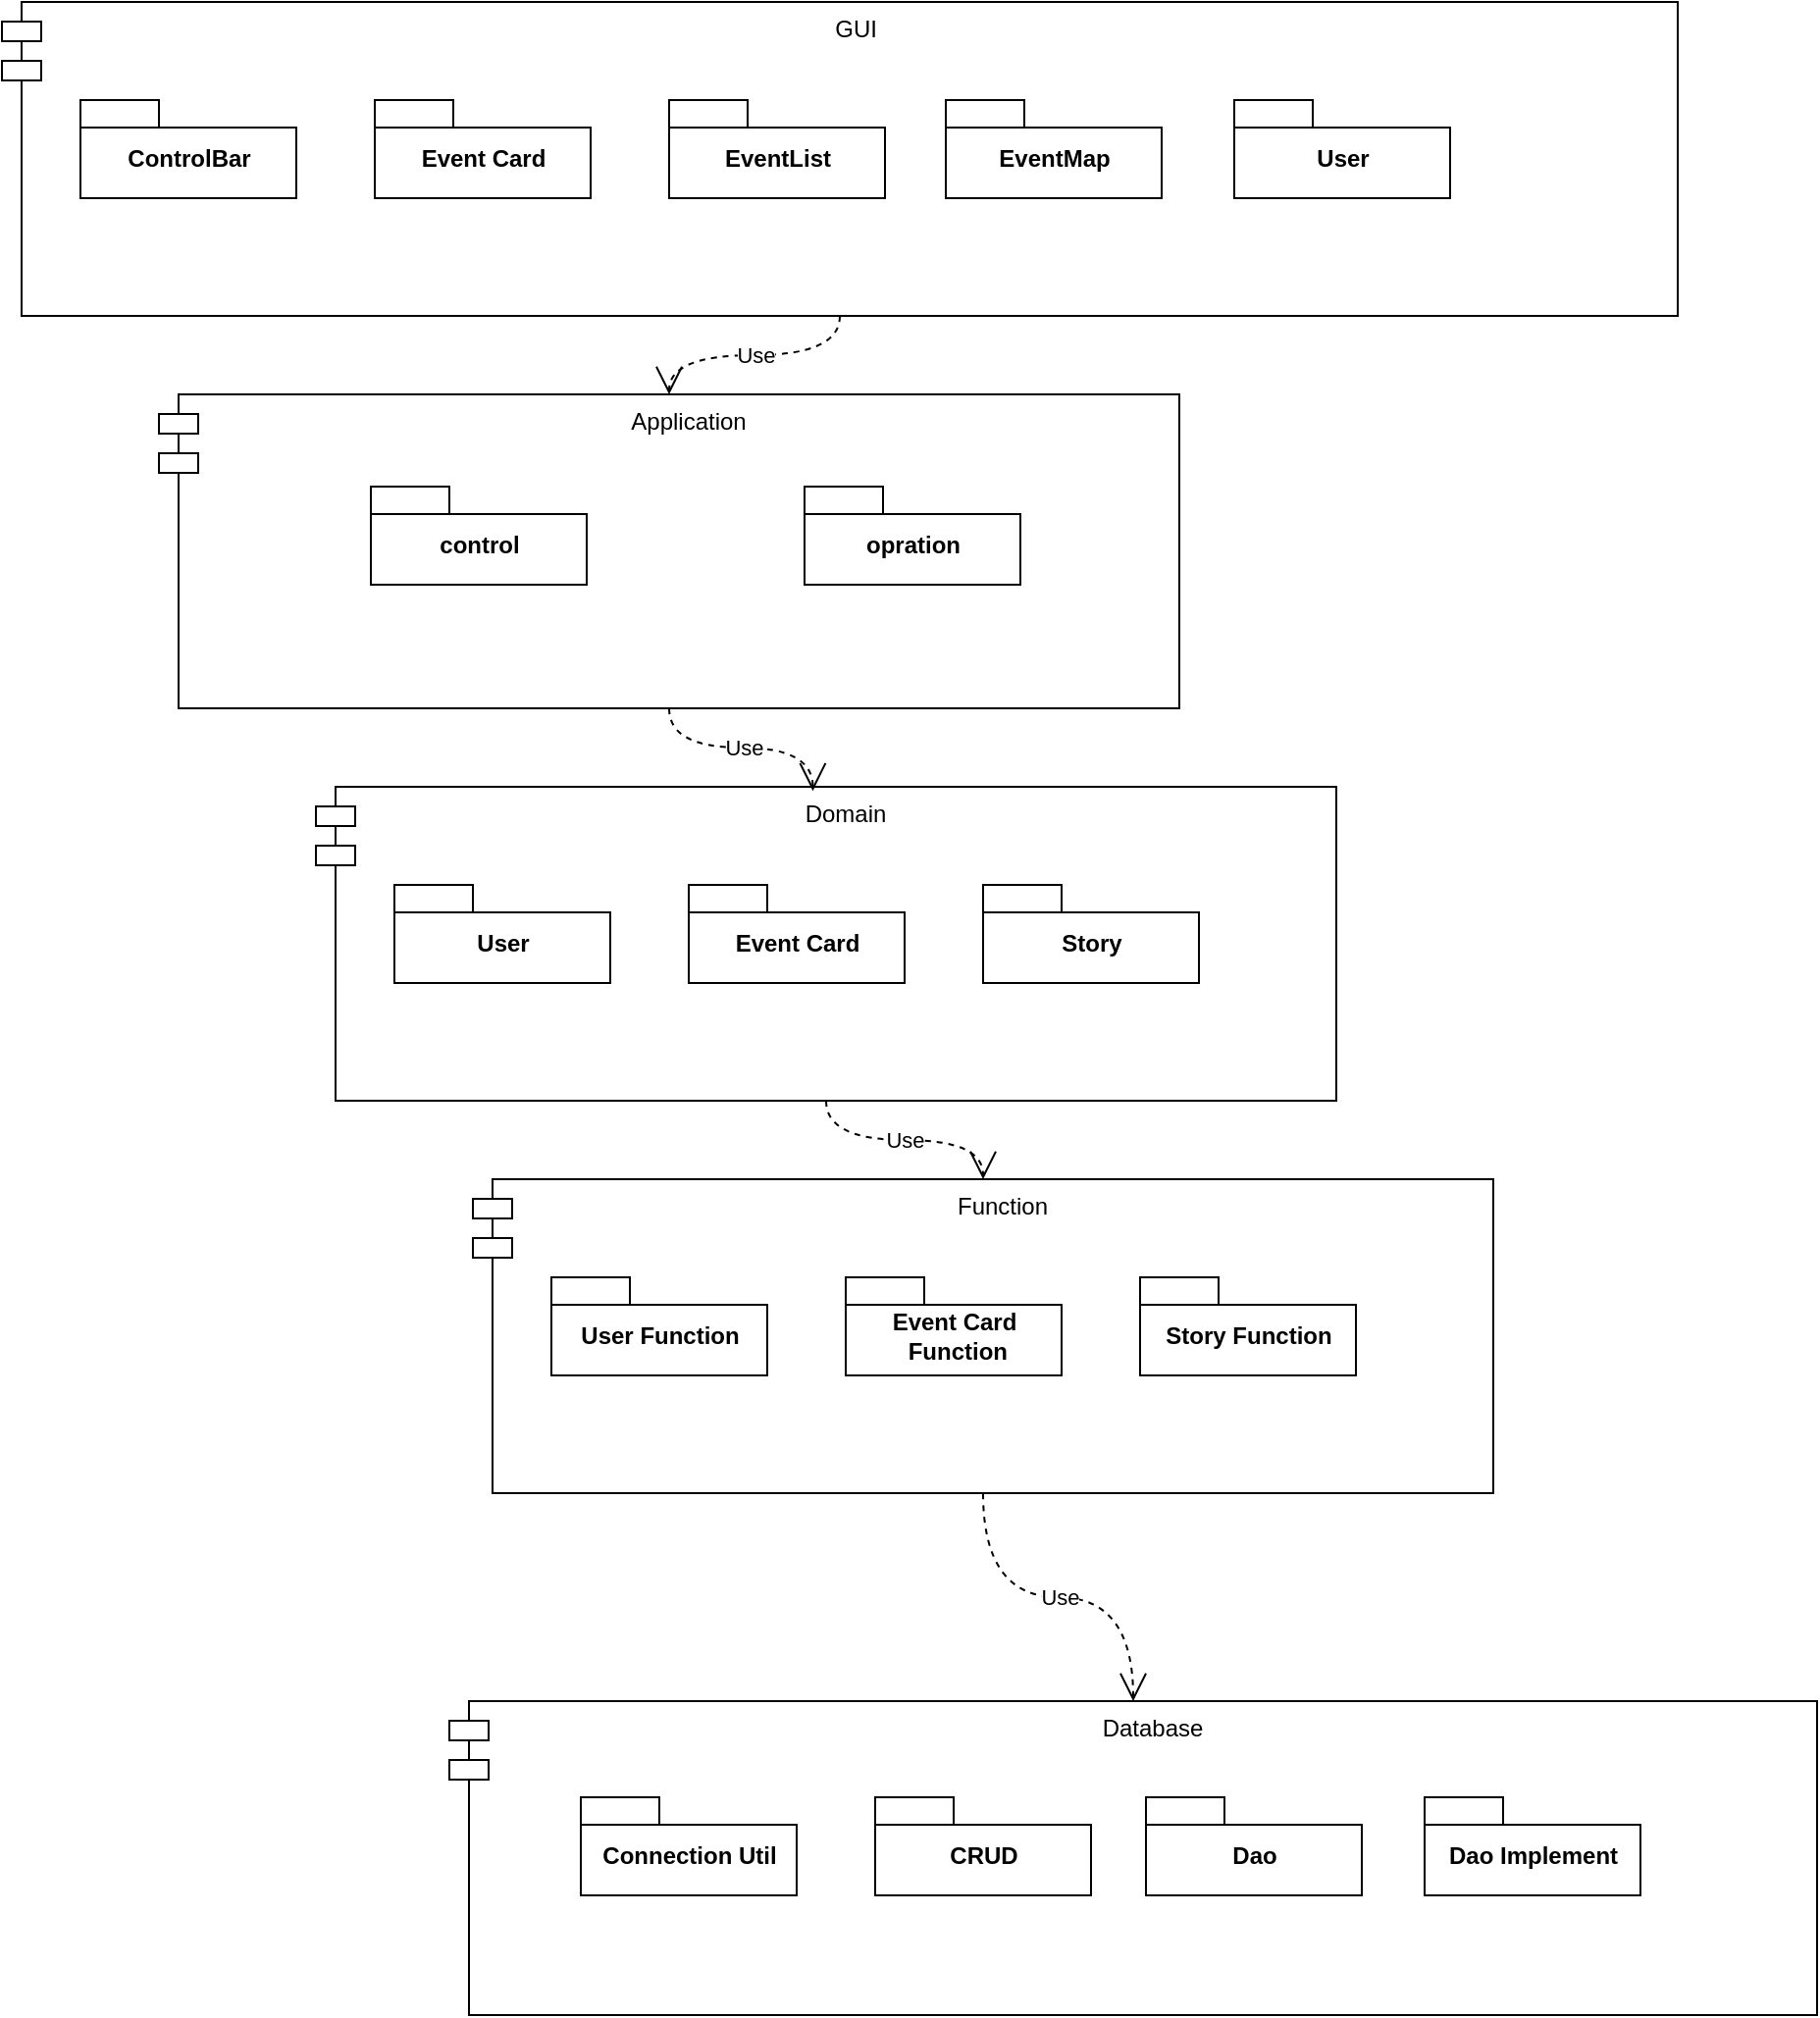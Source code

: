 <mxfile version="14.6.13" type="device" pages="2"><diagram id="uM3XqLlnNe6RMDAsHj9Y" name="Page-1"><mxGraphModel dx="409" dy="627" grid="0" gridSize="10" guides="1" tooltips="1" connect="1" arrows="1" fold="1" page="0" pageScale="1" pageWidth="850" pageHeight="1100" math="0" shadow="0"><root><mxCell id="0"/><mxCell id="1" parent="0"/><mxCell id="34" value="Database" style="shape=module;align=left;spacingLeft=20;align=center;verticalAlign=top;" parent="1" vertex="1"><mxGeometry x="268" y="906" width="697" height="160" as="geometry"/></mxCell><mxCell id="2" value="GUI " style="shape=module;align=left;spacingLeft=20;align=center;verticalAlign=top;" parent="1" vertex="1"><mxGeometry x="40" y="40" width="854" height="160" as="geometry"/></mxCell><mxCell id="3" value="ControlBar" style="shape=folder;fontStyle=1;spacingTop=10;tabWidth=40;tabHeight=14;tabPosition=left;html=1;" parent="1" vertex="1"><mxGeometry x="80" y="90" width="110" height="50" as="geometry"/></mxCell><mxCell id="4" value="Event Card" style="shape=folder;fontStyle=1;spacingTop=10;tabWidth=40;tabHeight=14;tabPosition=left;html=1;" parent="1" vertex="1"><mxGeometry x="230" y="90" width="110" height="50" as="geometry"/></mxCell><mxCell id="9" value="EventList" style="shape=folder;fontStyle=1;spacingTop=10;tabWidth=40;tabHeight=14;tabPosition=left;html=1;" parent="1" vertex="1"><mxGeometry x="380" y="90" width="110" height="50" as="geometry"/></mxCell><mxCell id="22" value="Application" style="shape=module;align=left;spacingLeft=20;align=center;verticalAlign=top;" parent="1" vertex="1"><mxGeometry x="120" y="240" width="520" height="160" as="geometry"/></mxCell><mxCell id="24" value="control" style="shape=folder;fontStyle=1;spacingTop=10;tabWidth=40;tabHeight=14;tabPosition=left;html=1;" parent="1" vertex="1"><mxGeometry x="228" y="287" width="110" height="50" as="geometry"/></mxCell><mxCell id="25" value="opration" style="shape=folder;fontStyle=1;spacingTop=10;tabWidth=40;tabHeight=14;tabPosition=left;html=1;" parent="1" vertex="1"><mxGeometry x="449" y="287" width="110" height="50" as="geometry"/></mxCell><mxCell id="26" value="Domain" style="shape=module;align=left;spacingLeft=20;align=center;verticalAlign=top;" parent="1" vertex="1"><mxGeometry x="200" y="440" width="520" height="160" as="geometry"/></mxCell><mxCell id="27" value="User" style="shape=folder;fontStyle=1;spacingTop=10;tabWidth=40;tabHeight=14;tabPosition=left;html=1;" parent="1" vertex="1"><mxGeometry x="240" y="490" width="110" height="50" as="geometry"/></mxCell><mxCell id="28" value="Event Card" style="shape=folder;fontStyle=1;spacingTop=10;tabWidth=40;tabHeight=14;tabPosition=left;html=1;" parent="1" vertex="1"><mxGeometry x="390" y="490" width="110" height="50" as="geometry"/></mxCell><mxCell id="29" value="Story" style="shape=folder;fontStyle=1;spacingTop=10;tabWidth=40;tabHeight=14;tabPosition=left;html=1;" parent="1" vertex="1"><mxGeometry x="540" y="490" width="110" height="50" as="geometry"/></mxCell><mxCell id="30" value="Function" style="shape=module;align=left;spacingLeft=20;align=center;verticalAlign=top;" parent="1" vertex="1"><mxGeometry x="280" y="640" width="520" height="160" as="geometry"/></mxCell><mxCell id="31" value="User Function" style="shape=folder;fontStyle=1;spacingTop=10;tabWidth=40;tabHeight=14;tabPosition=left;html=1;" parent="1" vertex="1"><mxGeometry x="320" y="690" width="110" height="50" as="geometry"/></mxCell><mxCell id="32" value="Event Card&lt;br&gt;&amp;nbsp;Function" style="shape=folder;fontStyle=1;spacingTop=10;tabWidth=40;tabHeight=14;tabPosition=left;html=1;" parent="1" vertex="1"><mxGeometry x="470" y="690" width="110" height="50" as="geometry"/></mxCell><mxCell id="33" value="Story Function" style="shape=folder;fontStyle=1;spacingTop=10;tabWidth=40;tabHeight=14;tabPosition=left;html=1;" parent="1" vertex="1"><mxGeometry x="620" y="690" width="110" height="50" as="geometry"/></mxCell><mxCell id="35" value="Connection Util" style="shape=folder;fontStyle=1;spacingTop=10;tabWidth=40;tabHeight=14;tabPosition=left;html=1;" parent="1" vertex="1"><mxGeometry x="335" y="955" width="110" height="50" as="geometry"/></mxCell><mxCell id="36" value="CRUD" style="shape=folder;fontStyle=1;spacingTop=10;tabWidth=40;tabHeight=14;tabPosition=left;html=1;" parent="1" vertex="1"><mxGeometry x="485" y="955" width="110" height="50" as="geometry"/></mxCell><mxCell id="40" value="Use" style="endArrow=open;endSize=12;dashed=1;html=1;edgeStyle=orthogonalEdgeStyle;curved=1;" parent="1" source="2" target="22" edge="1"><mxGeometry width="160" relative="1" as="geometry"><mxPoint x="-207" y="349" as="sourcePoint"/><mxPoint x="3.25" y="424.25" as="targetPoint"/></mxGeometry></mxCell><mxCell id="42" value="Use" style="endArrow=open;endSize=12;dashed=1;html=1;edgeStyle=orthogonalEdgeStyle;curved=1;entryX=0.487;entryY=0.013;entryDx=0;entryDy=0;entryPerimeter=0;exitX=0.5;exitY=1;exitDx=0;exitDy=0;" parent="1" source="22" target="26" edge="1"><mxGeometry width="160" relative="1" as="geometry"><mxPoint x="310" y="210" as="sourcePoint"/><mxPoint x="390" y="250" as="targetPoint"/></mxGeometry></mxCell><mxCell id="43" value="Use" style="endArrow=open;endSize=12;dashed=1;html=1;edgeStyle=orthogonalEdgeStyle;curved=1;exitX=0.5;exitY=1;exitDx=0;exitDy=0;" parent="1" source="26" target="30" edge="1"><mxGeometry width="160" relative="1" as="geometry"><mxPoint x="320" y="220" as="sourcePoint"/><mxPoint x="400" y="260" as="targetPoint"/></mxGeometry></mxCell><mxCell id="44" value="Use" style="endArrow=open;endSize=12;dashed=1;html=1;edgeStyle=orthogonalEdgeStyle;curved=1;entryX=0.5;entryY=0;entryDx=0;entryDy=0;" parent="1" source="30" target="34" edge="1"><mxGeometry width="160" relative="1" as="geometry"><mxPoint x="330" y="230" as="sourcePoint"/><mxPoint x="410" y="270" as="targetPoint"/></mxGeometry></mxCell><mxCell id="51" value="EventMap&lt;span style=&quot;color: rgba(0 , 0 , 0 , 0) ; font-family: monospace ; font-size: 0px ; font-weight: 400&quot;&gt;%3CmxGraphModel%3E%3Croot%3E%3CmxCell%20id%3D%220%22%2F%3E%3CmxCell%20id%3D%221%22%20parent%3D%220%22%2F%3E%3CmxCell%20id%3D%222%22%20value%3D%22EventList%22%20style%3D%22shape%3Dfolder%3BfontStyle%3D1%3BspacingTop%3D10%3BtabWidth%3D40%3BtabHeight%3D14%3BtabPosition%3Dleft%3Bhtml%3D1%3B%22%20vertex%3D%221%22%20parent%3D%221%22%3E%3CmxGeometry%20x%3D%22380%22%20y%3D%2290%22%20width%3D%22110%22%20height%3D%2250%22%20as%3D%22geometry%22%2F%3E%3C%2FmxCell%3E%3C%2Froot%3E%3C%2FmxGraphModel%3E&lt;/span&gt;" style="shape=folder;fontStyle=1;spacingTop=10;tabWidth=40;tabHeight=14;tabPosition=left;html=1;" parent="1" vertex="1"><mxGeometry x="521" y="90" width="110" height="50" as="geometry"/></mxCell><mxCell id="52" value="User" style="shape=folder;fontStyle=1;spacingTop=10;tabWidth=40;tabHeight=14;tabPosition=left;html=1;" parent="1" vertex="1"><mxGeometry x="668" y="90" width="110" height="50" as="geometry"/></mxCell><mxCell id="53" value="Dao&lt;span style=&quot;color: rgba(0 , 0 , 0 , 0) ; font-family: monospace ; font-size: 0px ; font-weight: 400&quot;&gt;%3CmxGraphModel%3E%3Croot%3E%3CmxCell%20id%3D%220%22%2F%3E%3CmxCell%20id%3D%221%22%20parent%3D%220%22%2F%3E%3CmxCell%20id%3D%222%22%20value%3D%22CRUD%22%20style%3D%22shape%3Dfolder%3BfontStyle%3D1%3BspacingTop%3D10%3BtabWidth%3D40%3BtabHeight%3D14%3BtabPosition%3Dleft%3Bhtml%3D1%3B%22%20vertex%3D%221%22%20parent%3D%221%22%3E%3CmxGeometry%20x%3D%22485%22%20y%3D%22955%22%20width%3D%22110%22%20height%3D%2250%22%20as%3D%22geometry%22%2F%3E%3C%2FmxCell%3E%3C%2Froot%3E%3C%2FmxGraphModel%3E&lt;/span&gt;" style="shape=folder;fontStyle=1;spacingTop=10;tabWidth=40;tabHeight=14;tabPosition=left;html=1;" parent="1" vertex="1"><mxGeometry x="623" y="955" width="110" height="50" as="geometry"/></mxCell><mxCell id="54" value="Dao Implement" style="shape=folder;fontStyle=1;spacingTop=10;tabWidth=40;tabHeight=14;tabPosition=left;html=1;" parent="1" vertex="1"><mxGeometry x="765" y="955" width="110" height="50" as="geometry"/></mxCell></root></mxGraphModel></diagram><diagram id="sbioF6FouN-hOOGvTZGo" name="Page-2"><mxGraphModel dx="695" dy="710" grid="1" gridSize="10" guides="1" tooltips="1" connect="1" arrows="1" fold="1" page="1" pageScale="1" pageWidth="850" pageHeight="1100" math="0" shadow="0"><root><mxCell id="lxlHDNMWziAaKtqe44-1-0"/><mxCell id="lxlHDNMWziAaKtqe44-1-1" parent="lxlHDNMWziAaKtqe44-1-0"/><mxCell id="lxlHDNMWziAaKtqe44-1-7" value="&lt;h1&gt;Heading&lt;/h1&gt;&lt;p&gt;Lorem ipsum dolor sit amet, consectetur adipisicing elit, sed do eiusmod tempor incididunt ut labore et dolore magna aliqua.&lt;/p&gt;" style="text;html=1;strokeColor=none;fillColor=none;spacing=5;spacingTop=-20;whiteSpace=wrap;overflow=hidden;rounded=0;" vertex="1" parent="lxlHDNMWziAaKtqe44-1-1"><mxGeometry x="20" y="530" width="870" height="120" as="geometry"/></mxCell><mxCell id="lxlHDNMWziAaKtqe44-1-2" value="" style="rounded=1;whiteSpace=wrap;html=1;" vertex="1" parent="lxlHDNMWziAaKtqe44-1-1"><mxGeometry x="380" y="570" width="120" height="60" as="geometry"/></mxCell><mxCell id="lxlHDNMWziAaKtqe44-1-3" value="" style="ellipse;whiteSpace=wrap;html=1;aspect=fixed;" vertex="1" parent="lxlHDNMWziAaKtqe44-1-1"><mxGeometry x="260" y="560" width="80" height="80" as="geometry"/></mxCell><mxCell id="lxlHDNMWziAaKtqe44-1-4" value="" style="rounded=1;whiteSpace=wrap;html=1;" vertex="1" parent="lxlHDNMWziAaKtqe44-1-1"><mxGeometry x="80" y="570" width="120" height="60" as="geometry"/></mxCell><mxCell id="lxlHDNMWziAaKtqe44-1-8" value="Actor" style="shape=umlActor;verticalLabelPosition=bottom;verticalAlign=top;html=1;outlineConnect=0;" vertex="1" parent="lxlHDNMWziAaKtqe44-1-1"><mxGeometry x="80" y="580" width="30" height="60" as="geometry"/></mxCell><mxCell id="lxlHDNMWziAaKtqe44-1-9" value="" style="shape=cylinder3;whiteSpace=wrap;html=1;boundedLbl=1;backgroundOutline=1;size=15;" vertex="1" parent="lxlHDNMWziAaKtqe44-1-1"><mxGeometry x="160" y="570" width="60" height="80" as="geometry"/></mxCell></root></mxGraphModel></diagram></mxfile>